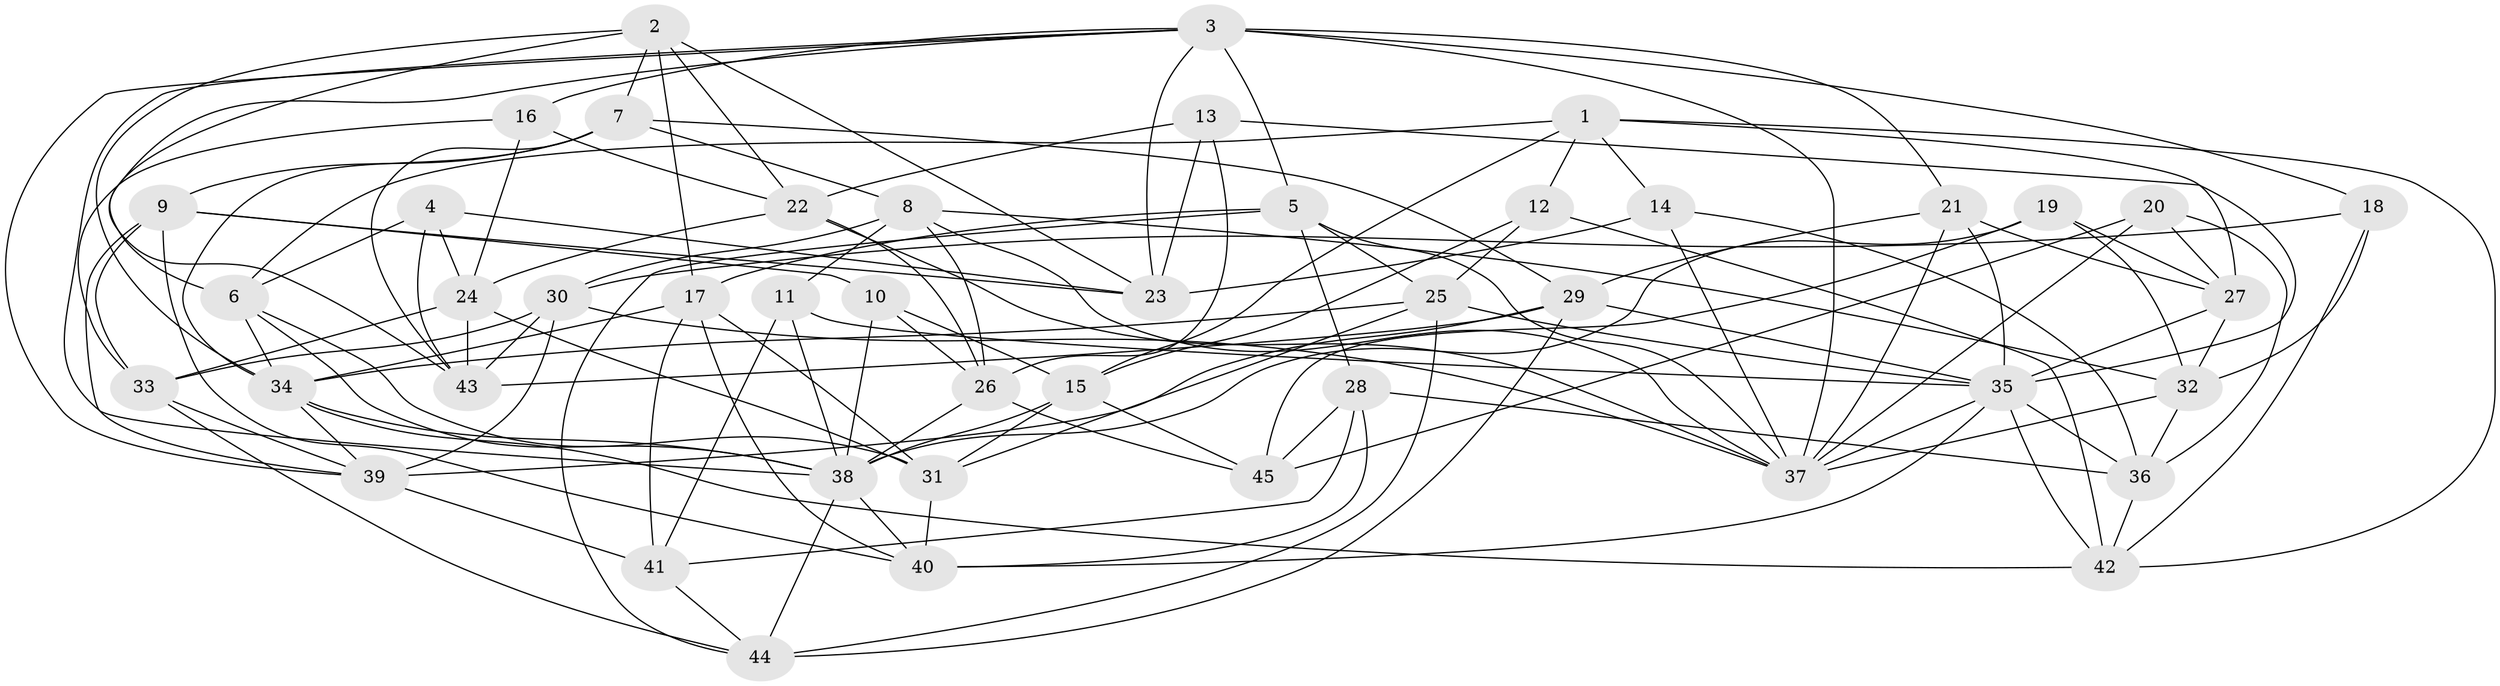 // original degree distribution, {4: 1.0}
// Generated by graph-tools (version 1.1) at 2025/27/03/09/25 03:27:01]
// undirected, 45 vertices, 132 edges
graph export_dot {
graph [start="1"]
  node [color=gray90,style=filled];
  1;
  2;
  3;
  4;
  5;
  6;
  7;
  8;
  9;
  10;
  11;
  12;
  13;
  14;
  15;
  16;
  17;
  18;
  19;
  20;
  21;
  22;
  23;
  24;
  25;
  26;
  27;
  28;
  29;
  30;
  31;
  32;
  33;
  34;
  35;
  36;
  37;
  38;
  39;
  40;
  41;
  42;
  43;
  44;
  45;
  1 -- 6 [weight=1.0];
  1 -- 12 [weight=1.0];
  1 -- 14 [weight=1.0];
  1 -- 15 [weight=1.0];
  1 -- 27 [weight=1.0];
  1 -- 42 [weight=1.0];
  2 -- 7 [weight=1.0];
  2 -- 17 [weight=1.0];
  2 -- 22 [weight=1.0];
  2 -- 23 [weight=1.0];
  2 -- 34 [weight=1.0];
  2 -- 43 [weight=1.0];
  3 -- 5 [weight=1.0];
  3 -- 6 [weight=1.0];
  3 -- 16 [weight=1.0];
  3 -- 18 [weight=1.0];
  3 -- 21 [weight=2.0];
  3 -- 23 [weight=1.0];
  3 -- 37 [weight=1.0];
  3 -- 38 [weight=1.0];
  3 -- 39 [weight=1.0];
  4 -- 6 [weight=1.0];
  4 -- 23 [weight=1.0];
  4 -- 24 [weight=1.0];
  4 -- 43 [weight=1.0];
  5 -- 17 [weight=1.0];
  5 -- 25 [weight=1.0];
  5 -- 28 [weight=1.0];
  5 -- 37 [weight=1.0];
  5 -- 44 [weight=1.0];
  6 -- 31 [weight=1.0];
  6 -- 34 [weight=1.0];
  6 -- 38 [weight=1.0];
  7 -- 8 [weight=1.0];
  7 -- 9 [weight=1.0];
  7 -- 29 [weight=1.0];
  7 -- 34 [weight=1.0];
  7 -- 43 [weight=1.0];
  8 -- 11 [weight=1.0];
  8 -- 26 [weight=1.0];
  8 -- 30 [weight=1.0];
  8 -- 32 [weight=1.0];
  8 -- 37 [weight=1.0];
  9 -- 10 [weight=1.0];
  9 -- 23 [weight=1.0];
  9 -- 33 [weight=1.0];
  9 -- 39 [weight=1.0];
  9 -- 40 [weight=1.0];
  10 -- 15 [weight=1.0];
  10 -- 26 [weight=1.0];
  10 -- 38 [weight=1.0];
  11 -- 35 [weight=1.0];
  11 -- 38 [weight=1.0];
  11 -- 41 [weight=1.0];
  12 -- 15 [weight=1.0];
  12 -- 25 [weight=1.0];
  12 -- 42 [weight=1.0];
  13 -- 22 [weight=1.0];
  13 -- 23 [weight=1.0];
  13 -- 26 [weight=1.0];
  13 -- 35 [weight=1.0];
  14 -- 23 [weight=1.0];
  14 -- 36 [weight=1.0];
  14 -- 37 [weight=1.0];
  15 -- 31 [weight=1.0];
  15 -- 38 [weight=1.0];
  15 -- 45 [weight=1.0];
  16 -- 22 [weight=1.0];
  16 -- 24 [weight=1.0];
  16 -- 33 [weight=1.0];
  17 -- 31 [weight=1.0];
  17 -- 34 [weight=1.0];
  17 -- 40 [weight=1.0];
  17 -- 41 [weight=1.0];
  18 -- 30 [weight=1.0];
  18 -- 32 [weight=1.0];
  18 -- 42 [weight=1.0];
  19 -- 27 [weight=1.0];
  19 -- 32 [weight=1.0];
  19 -- 38 [weight=1.0];
  19 -- 45 [weight=1.0];
  20 -- 27 [weight=1.0];
  20 -- 36 [weight=1.0];
  20 -- 37 [weight=1.0];
  20 -- 45 [weight=1.0];
  21 -- 27 [weight=1.0];
  21 -- 29 [weight=1.0];
  21 -- 35 [weight=1.0];
  21 -- 37 [weight=1.0];
  22 -- 24 [weight=1.0];
  22 -- 26 [weight=1.0];
  22 -- 37 [weight=1.0];
  24 -- 31 [weight=1.0];
  24 -- 33 [weight=1.0];
  24 -- 43 [weight=1.0];
  25 -- 31 [weight=1.0];
  25 -- 34 [weight=1.0];
  25 -- 35 [weight=1.0];
  25 -- 44 [weight=1.0];
  26 -- 38 [weight=1.0];
  26 -- 45 [weight=1.0];
  27 -- 32 [weight=1.0];
  27 -- 35 [weight=1.0];
  28 -- 36 [weight=1.0];
  28 -- 40 [weight=1.0];
  28 -- 41 [weight=1.0];
  28 -- 45 [weight=2.0];
  29 -- 35 [weight=1.0];
  29 -- 39 [weight=1.0];
  29 -- 43 [weight=1.0];
  29 -- 44 [weight=1.0];
  30 -- 33 [weight=1.0];
  30 -- 37 [weight=1.0];
  30 -- 39 [weight=1.0];
  30 -- 43 [weight=1.0];
  31 -- 40 [weight=1.0];
  32 -- 36 [weight=1.0];
  32 -- 37 [weight=1.0];
  33 -- 39 [weight=1.0];
  33 -- 44 [weight=1.0];
  34 -- 38 [weight=1.0];
  34 -- 39 [weight=1.0];
  34 -- 42 [weight=1.0];
  35 -- 36 [weight=1.0];
  35 -- 37 [weight=1.0];
  35 -- 40 [weight=1.0];
  35 -- 42 [weight=1.0];
  36 -- 42 [weight=1.0];
  38 -- 40 [weight=1.0];
  38 -- 44 [weight=1.0];
  39 -- 41 [weight=2.0];
  41 -- 44 [weight=1.0];
}
